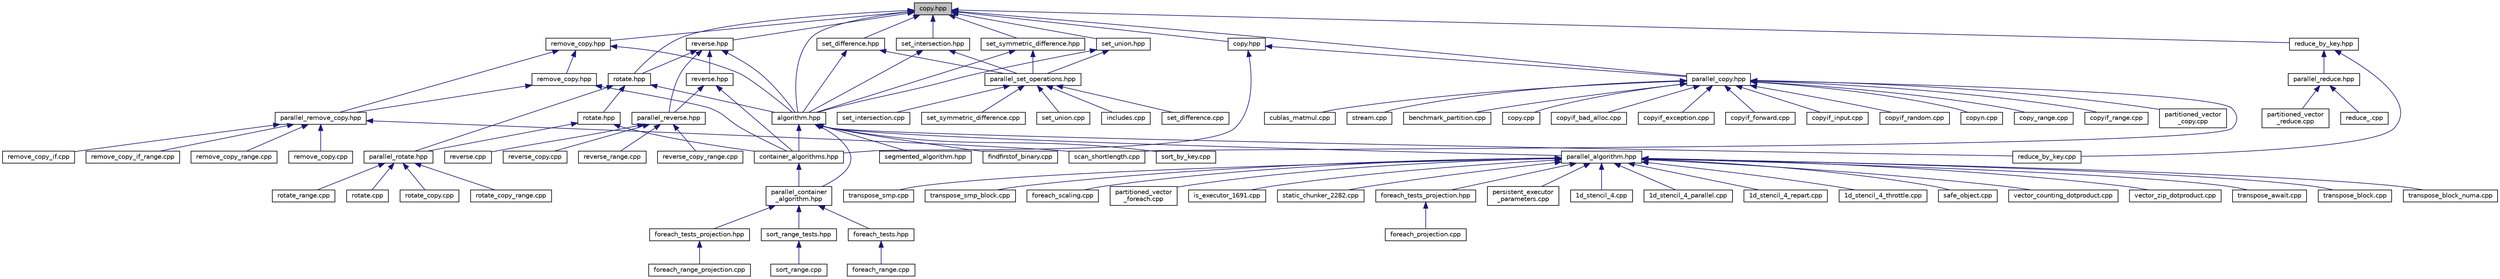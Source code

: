 digraph "copy.hpp"
{
  edge [fontname="Helvetica",fontsize="10",labelfontname="Helvetica",labelfontsize="10"];
  node [fontname="Helvetica",fontsize="10",shape=record];
  Node451 [label="copy.hpp",height=0.2,width=0.4,color="black", fillcolor="grey75", style="filled", fontcolor="black"];
  Node451 -> Node452 [dir="back",color="midnightblue",fontsize="10",style="solid",fontname="Helvetica"];
  Node452 [label="parallel_copy.hpp",height=0.2,width=0.4,color="black", fillcolor="white", style="filled",URL="$d8/d06/parallel__copy_8hpp.html"];
  Node452 -> Node453 [dir="back",color="midnightblue",fontsize="10",style="solid",fontname="Helvetica"];
  Node453 [label="cublas_matmul.cpp",height=0.2,width=0.4,color="black", fillcolor="white", style="filled",URL="$dd/d84/cublas__matmul_8cpp.html"];
  Node452 -> Node454 [dir="back",color="midnightblue",fontsize="10",style="solid",fontname="Helvetica"];
  Node454 [label="stream.cpp",height=0.2,width=0.4,color="black", fillcolor="white", style="filled",URL="$da/d5f/stream_8cpp.html"];
  Node452 -> Node455 [dir="back",color="midnightblue",fontsize="10",style="solid",fontname="Helvetica"];
  Node455 [label="benchmark_partition.cpp",height=0.2,width=0.4,color="black", fillcolor="white", style="filled",URL="$d9/d88/benchmark__partition_8cpp.html"];
  Node452 -> Node456 [dir="back",color="midnightblue",fontsize="10",style="solid",fontname="Helvetica"];
  Node456 [label="scan_shortlength.cpp",height=0.2,width=0.4,color="black", fillcolor="white", style="filled",URL="$de/d75/scan__shortlength_8cpp.html"];
  Node452 -> Node457 [dir="back",color="midnightblue",fontsize="10",style="solid",fontname="Helvetica"];
  Node457 [label="copy.cpp",height=0.2,width=0.4,color="black", fillcolor="white", style="filled",URL="$d9/d54/copy_8cpp.html"];
  Node452 -> Node458 [dir="back",color="midnightblue",fontsize="10",style="solid",fontname="Helvetica"];
  Node458 [label="copyif_bad_alloc.cpp",height=0.2,width=0.4,color="black", fillcolor="white", style="filled",URL="$d0/ddd/copyif__bad__alloc_8cpp.html"];
  Node452 -> Node459 [dir="back",color="midnightblue",fontsize="10",style="solid",fontname="Helvetica"];
  Node459 [label="copyif_exception.cpp",height=0.2,width=0.4,color="black", fillcolor="white", style="filled",URL="$dc/d81/copyif__exception_8cpp.html"];
  Node452 -> Node460 [dir="back",color="midnightblue",fontsize="10",style="solid",fontname="Helvetica"];
  Node460 [label="copyif_forward.cpp",height=0.2,width=0.4,color="black", fillcolor="white", style="filled",URL="$d3/d04/copyif__forward_8cpp.html"];
  Node452 -> Node461 [dir="back",color="midnightblue",fontsize="10",style="solid",fontname="Helvetica"];
  Node461 [label="copyif_input.cpp",height=0.2,width=0.4,color="black", fillcolor="white", style="filled",URL="$d5/d41/copyif__input_8cpp.html"];
  Node452 -> Node462 [dir="back",color="midnightblue",fontsize="10",style="solid",fontname="Helvetica"];
  Node462 [label="copyif_random.cpp",height=0.2,width=0.4,color="black", fillcolor="white", style="filled",URL="$dc/d22/copyif__random_8cpp.html"];
  Node452 -> Node463 [dir="back",color="midnightblue",fontsize="10",style="solid",fontname="Helvetica"];
  Node463 [label="copyn.cpp",height=0.2,width=0.4,color="black", fillcolor="white", style="filled",URL="$d3/d44/copyn_8cpp.html"];
  Node452 -> Node464 [dir="back",color="midnightblue",fontsize="10",style="solid",fontname="Helvetica"];
  Node464 [label="copy_range.cpp",height=0.2,width=0.4,color="black", fillcolor="white", style="filled",URL="$d8/d92/copy__range_8cpp.html"];
  Node452 -> Node465 [dir="back",color="midnightblue",fontsize="10",style="solid",fontname="Helvetica"];
  Node465 [label="copyif_range.cpp",height=0.2,width=0.4,color="black", fillcolor="white", style="filled",URL="$dc/dff/copyif__range_8cpp.html"];
  Node452 -> Node466 [dir="back",color="midnightblue",fontsize="10",style="solid",fontname="Helvetica"];
  Node466 [label="partitioned_vector\l_copy.cpp",height=0.2,width=0.4,color="black", fillcolor="white", style="filled",URL="$d9/d91/partitioned__vector__copy_8cpp.html"];
  Node451 -> Node467 [dir="back",color="midnightblue",fontsize="10",style="solid",fontname="Helvetica"];
  Node467 [label="algorithm.hpp",height=0.2,width=0.4,color="black", fillcolor="white", style="filled",URL="$de/d55/algorithm_8hpp.html"];
  Node467 -> Node468 [dir="back",color="midnightblue",fontsize="10",style="solid",fontname="Helvetica"];
  Node468 [label="parallel_algorithm.hpp",height=0.2,width=0.4,color="black", fillcolor="white", style="filled",URL="$d9/db1/parallel__algorithm_8hpp.html"];
  Node468 -> Node469 [dir="back",color="midnightblue",fontsize="10",style="solid",fontname="Helvetica"];
  Node469 [label="1d_stencil_4.cpp",height=0.2,width=0.4,color="black", fillcolor="white", style="filled",URL="$d1/d7d/1d__stencil__4_8cpp.html"];
  Node468 -> Node470 [dir="back",color="midnightblue",fontsize="10",style="solid",fontname="Helvetica"];
  Node470 [label="1d_stencil_4_parallel.cpp",height=0.2,width=0.4,color="black", fillcolor="white", style="filled",URL="$d6/d05/1d__stencil__4__parallel_8cpp.html"];
  Node468 -> Node471 [dir="back",color="midnightblue",fontsize="10",style="solid",fontname="Helvetica"];
  Node471 [label="1d_stencil_4_repart.cpp",height=0.2,width=0.4,color="black", fillcolor="white", style="filled",URL="$d0/d6b/1d__stencil__4__repart_8cpp.html"];
  Node468 -> Node472 [dir="back",color="midnightblue",fontsize="10",style="solid",fontname="Helvetica"];
  Node472 [label="1d_stencil_4_throttle.cpp",height=0.2,width=0.4,color="black", fillcolor="white", style="filled",URL="$d6/de5/1d__stencil__4__throttle_8cpp.html"];
  Node468 -> Node473 [dir="back",color="midnightblue",fontsize="10",style="solid",fontname="Helvetica"];
  Node473 [label="safe_object.cpp",height=0.2,width=0.4,color="black", fillcolor="white", style="filled",URL="$dd/d52/safe__object_8cpp.html"];
  Node468 -> Node474 [dir="back",color="midnightblue",fontsize="10",style="solid",fontname="Helvetica"];
  Node474 [label="vector_counting_dotproduct.cpp",height=0.2,width=0.4,color="black", fillcolor="white", style="filled",URL="$df/de9/vector__counting__dotproduct_8cpp.html"];
  Node468 -> Node475 [dir="back",color="midnightblue",fontsize="10",style="solid",fontname="Helvetica"];
  Node475 [label="vector_zip_dotproduct.cpp",height=0.2,width=0.4,color="black", fillcolor="white", style="filled",URL="$dc/d18/vector__zip__dotproduct_8cpp.html"];
  Node468 -> Node476 [dir="back",color="midnightblue",fontsize="10",style="solid",fontname="Helvetica"];
  Node476 [label="transpose_await.cpp",height=0.2,width=0.4,color="black", fillcolor="white", style="filled",URL="$de/d68/transpose__await_8cpp.html"];
  Node468 -> Node477 [dir="back",color="midnightblue",fontsize="10",style="solid",fontname="Helvetica"];
  Node477 [label="transpose_block.cpp",height=0.2,width=0.4,color="black", fillcolor="white", style="filled",URL="$d0/de1/transpose__block_8cpp.html"];
  Node468 -> Node478 [dir="back",color="midnightblue",fontsize="10",style="solid",fontname="Helvetica"];
  Node478 [label="transpose_block_numa.cpp",height=0.2,width=0.4,color="black", fillcolor="white", style="filled",URL="$dd/d3b/transpose__block__numa_8cpp.html"];
  Node468 -> Node479 [dir="back",color="midnightblue",fontsize="10",style="solid",fontname="Helvetica"];
  Node479 [label="transpose_smp.cpp",height=0.2,width=0.4,color="black", fillcolor="white", style="filled",URL="$d2/d99/transpose__smp_8cpp.html"];
  Node468 -> Node480 [dir="back",color="midnightblue",fontsize="10",style="solid",fontname="Helvetica"];
  Node480 [label="transpose_smp_block.cpp",height=0.2,width=0.4,color="black", fillcolor="white", style="filled",URL="$da/d4d/transpose__smp__block_8cpp.html"];
  Node468 -> Node481 [dir="back",color="midnightblue",fontsize="10",style="solid",fontname="Helvetica"];
  Node481 [label="foreach_scaling.cpp",height=0.2,width=0.4,color="black", fillcolor="white", style="filled",URL="$d4/d94/foreach__scaling_8cpp.html"];
  Node468 -> Node482 [dir="back",color="midnightblue",fontsize="10",style="solid",fontname="Helvetica"];
  Node482 [label="partitioned_vector\l_foreach.cpp",height=0.2,width=0.4,color="black", fillcolor="white", style="filled",URL="$df/d5f/partitioned__vector__foreach_8cpp.html"];
  Node468 -> Node483 [dir="back",color="midnightblue",fontsize="10",style="solid",fontname="Helvetica"];
  Node483 [label="is_executor_1691.cpp",height=0.2,width=0.4,color="black", fillcolor="white", style="filled",URL="$d2/d1e/is__executor__1691_8cpp.html"];
  Node468 -> Node484 [dir="back",color="midnightblue",fontsize="10",style="solid",fontname="Helvetica"];
  Node484 [label="static_chunker_2282.cpp",height=0.2,width=0.4,color="black", fillcolor="white", style="filled",URL="$d5/d52/static__chunker__2282_8cpp.html"];
  Node468 -> Node485 [dir="back",color="midnightblue",fontsize="10",style="solid",fontname="Helvetica"];
  Node485 [label="foreach_tests_projection.hpp",height=0.2,width=0.4,color="black", fillcolor="white", style="filled",URL="$dd/d98/algorithms_2foreach__tests__projection_8hpp.html"];
  Node485 -> Node486 [dir="back",color="midnightblue",fontsize="10",style="solid",fontname="Helvetica"];
  Node486 [label="foreach_projection.cpp",height=0.2,width=0.4,color="black", fillcolor="white", style="filled",URL="$d3/d3e/foreach__projection_8cpp.html"];
  Node468 -> Node487 [dir="back",color="midnightblue",fontsize="10",style="solid",fontname="Helvetica"];
  Node487 [label="persistent_executor\l_parameters.cpp",height=0.2,width=0.4,color="black", fillcolor="white", style="filled",URL="$db/d9b/persistent__executor__parameters_8cpp.html"];
  Node467 -> Node488 [dir="back",color="midnightblue",fontsize="10",style="solid",fontname="Helvetica"];
  Node488 [label="parallel_container\l_algorithm.hpp",height=0.2,width=0.4,color="black", fillcolor="white", style="filled",URL="$d4/d28/parallel__container__algorithm_8hpp.html"];
  Node488 -> Node489 [dir="back",color="midnightblue",fontsize="10",style="solid",fontname="Helvetica"];
  Node489 [label="foreach_tests.hpp",height=0.2,width=0.4,color="black", fillcolor="white", style="filled",URL="$d1/da3/container__algorithms_2foreach__tests_8hpp.html"];
  Node489 -> Node490 [dir="back",color="midnightblue",fontsize="10",style="solid",fontname="Helvetica"];
  Node490 [label="foreach_range.cpp",height=0.2,width=0.4,color="black", fillcolor="white", style="filled",URL="$d1/d8e/foreach__range_8cpp.html"];
  Node488 -> Node491 [dir="back",color="midnightblue",fontsize="10",style="solid",fontname="Helvetica"];
  Node491 [label="foreach_tests_projection.hpp",height=0.2,width=0.4,color="black", fillcolor="white", style="filled",URL="$d4/d89/container__algorithms_2foreach__tests__projection_8hpp.html"];
  Node491 -> Node492 [dir="back",color="midnightblue",fontsize="10",style="solid",fontname="Helvetica"];
  Node492 [label="foreach_range_projection.cpp",height=0.2,width=0.4,color="black", fillcolor="white", style="filled",URL="$d6/d56/foreach__range__projection_8cpp.html"];
  Node488 -> Node493 [dir="back",color="midnightblue",fontsize="10",style="solid",fontname="Helvetica"];
  Node493 [label="sort_range_tests.hpp",height=0.2,width=0.4,color="black", fillcolor="white", style="filled",URL="$df/d52/sort__range__tests_8hpp.html"];
  Node493 -> Node494 [dir="back",color="midnightblue",fontsize="10",style="solid",fontname="Helvetica"];
  Node494 [label="sort_range.cpp",height=0.2,width=0.4,color="black", fillcolor="white", style="filled",URL="$dd/d6a/sort__range_8cpp.html"];
  Node467 -> Node495 [dir="back",color="midnightblue",fontsize="10",style="solid",fontname="Helvetica"];
  Node495 [label="container_algorithms.hpp",height=0.2,width=0.4,color="black", fillcolor="white", style="filled",URL="$de/da1/container__algorithms_8hpp.html"];
  Node495 -> Node488 [dir="back",color="midnightblue",fontsize="10",style="solid",fontname="Helvetica"];
  Node467 -> Node496 [dir="back",color="midnightblue",fontsize="10",style="solid",fontname="Helvetica"];
  Node496 [label="segmented_algorithm.hpp",height=0.2,width=0.4,color="black", fillcolor="white", style="filled",URL="$d2/d57/segmented__algorithm_8hpp.html"];
  Node467 -> Node497 [dir="back",color="midnightblue",fontsize="10",style="solid",fontname="Helvetica"];
  Node497 [label="findfirstof_binary.cpp",height=0.2,width=0.4,color="black", fillcolor="white", style="filled",URL="$db/da2/findfirstof__binary_8cpp.html"];
  Node467 -> Node498 [dir="back",color="midnightblue",fontsize="10",style="solid",fontname="Helvetica"];
  Node498 [label="reduce_by_key.cpp",height=0.2,width=0.4,color="black", fillcolor="white", style="filled",URL="$dd/dde/reduce__by__key_8cpp.html"];
  Node467 -> Node499 [dir="back",color="midnightblue",fontsize="10",style="solid",fontname="Helvetica"];
  Node499 [label="sort_by_key.cpp",height=0.2,width=0.4,color="black", fillcolor="white", style="filled",URL="$df/daa/sort__by__key_8cpp.html"];
  Node451 -> Node500 [dir="back",color="midnightblue",fontsize="10",style="solid",fontname="Helvetica"];
  Node500 [label="reduce_by_key.hpp",height=0.2,width=0.4,color="black", fillcolor="white", style="filled",URL="$d9/d4a/reduce__by__key_8hpp.html"];
  Node500 -> Node501 [dir="back",color="midnightblue",fontsize="10",style="solid",fontname="Helvetica"];
  Node501 [label="parallel_reduce.hpp",height=0.2,width=0.4,color="black", fillcolor="white", style="filled",URL="$d4/d04/parallel__reduce_8hpp.html"];
  Node501 -> Node502 [dir="back",color="midnightblue",fontsize="10",style="solid",fontname="Helvetica"];
  Node502 [label="reduce_.cpp",height=0.2,width=0.4,color="black", fillcolor="white", style="filled",URL="$d5/d03/reduce___8cpp.html"];
  Node501 -> Node503 [dir="back",color="midnightblue",fontsize="10",style="solid",fontname="Helvetica"];
  Node503 [label="partitioned_vector\l_reduce.cpp",height=0.2,width=0.4,color="black", fillcolor="white", style="filled",URL="$d0/d35/partitioned__vector__reduce_8cpp.html"];
  Node500 -> Node498 [dir="back",color="midnightblue",fontsize="10",style="solid",fontname="Helvetica"];
  Node451 -> Node504 [dir="back",color="midnightblue",fontsize="10",style="solid",fontname="Helvetica"];
  Node504 [label="remove_copy.hpp",height=0.2,width=0.4,color="black", fillcolor="white", style="filled",URL="$d6/db8/algorithms_2remove__copy_8hpp.html"];
  Node504 -> Node505 [dir="back",color="midnightblue",fontsize="10",style="solid",fontname="Helvetica"];
  Node505 [label="parallel_remove_copy.hpp",height=0.2,width=0.4,color="black", fillcolor="white", style="filled",URL="$d3/d53/parallel__remove__copy_8hpp.html"];
  Node505 -> Node456 [dir="back",color="midnightblue",fontsize="10",style="solid",fontname="Helvetica"];
  Node505 -> Node506 [dir="back",color="midnightblue",fontsize="10",style="solid",fontname="Helvetica"];
  Node506 [label="remove_copy.cpp",height=0.2,width=0.4,color="black", fillcolor="white", style="filled",URL="$de/db8/remove__copy_8cpp.html"];
  Node505 -> Node507 [dir="back",color="midnightblue",fontsize="10",style="solid",fontname="Helvetica"];
  Node507 [label="remove_copy_if.cpp",height=0.2,width=0.4,color="black", fillcolor="white", style="filled",URL="$d1/d0f/remove__copy__if_8cpp.html"];
  Node505 -> Node508 [dir="back",color="midnightblue",fontsize="10",style="solid",fontname="Helvetica"];
  Node508 [label="remove_copy_if_range.cpp",height=0.2,width=0.4,color="black", fillcolor="white", style="filled",URL="$df/d42/remove__copy__if__range_8cpp.html"];
  Node505 -> Node509 [dir="back",color="midnightblue",fontsize="10",style="solid",fontname="Helvetica"];
  Node509 [label="remove_copy_range.cpp",height=0.2,width=0.4,color="black", fillcolor="white", style="filled",URL="$dd/d90/remove__copy__range_8cpp.html"];
  Node504 -> Node467 [dir="back",color="midnightblue",fontsize="10",style="solid",fontname="Helvetica"];
  Node504 -> Node510 [dir="back",color="midnightblue",fontsize="10",style="solid",fontname="Helvetica"];
  Node510 [label="remove_copy.hpp",height=0.2,width=0.4,color="black", fillcolor="white", style="filled",URL="$d5/d0b/container__algorithms_2remove__copy_8hpp.html"];
  Node510 -> Node505 [dir="back",color="midnightblue",fontsize="10",style="solid",fontname="Helvetica"];
  Node510 -> Node495 [dir="back",color="midnightblue",fontsize="10",style="solid",fontname="Helvetica"];
  Node451 -> Node511 [dir="back",color="midnightblue",fontsize="10",style="solid",fontname="Helvetica"];
  Node511 [label="reverse.hpp",height=0.2,width=0.4,color="black", fillcolor="white", style="filled",URL="$d2/df8/algorithms_2reverse_8hpp.html"];
  Node511 -> Node512 [dir="back",color="midnightblue",fontsize="10",style="solid",fontname="Helvetica"];
  Node512 [label="parallel_reverse.hpp",height=0.2,width=0.4,color="black", fillcolor="white", style="filled",URL="$d0/d25/parallel__reverse_8hpp.html"];
  Node512 -> Node513 [dir="back",color="midnightblue",fontsize="10",style="solid",fontname="Helvetica"];
  Node513 [label="reverse.cpp",height=0.2,width=0.4,color="black", fillcolor="white", style="filled",URL="$d8/dc4/reverse_8cpp.html"];
  Node512 -> Node514 [dir="back",color="midnightblue",fontsize="10",style="solid",fontname="Helvetica"];
  Node514 [label="reverse_copy.cpp",height=0.2,width=0.4,color="black", fillcolor="white", style="filled",URL="$dd/d14/reverse__copy_8cpp.html"];
  Node512 -> Node515 [dir="back",color="midnightblue",fontsize="10",style="solid",fontname="Helvetica"];
  Node515 [label="reverse_copy_range.cpp",height=0.2,width=0.4,color="black", fillcolor="white", style="filled",URL="$dc/d43/reverse__copy__range_8cpp.html"];
  Node512 -> Node516 [dir="back",color="midnightblue",fontsize="10",style="solid",fontname="Helvetica"];
  Node516 [label="reverse_range.cpp",height=0.2,width=0.4,color="black", fillcolor="white", style="filled",URL="$df/de9/reverse__range_8cpp.html"];
  Node511 -> Node467 [dir="back",color="midnightblue",fontsize="10",style="solid",fontname="Helvetica"];
  Node511 -> Node517 [dir="back",color="midnightblue",fontsize="10",style="solid",fontname="Helvetica"];
  Node517 [label="rotate.hpp",height=0.2,width=0.4,color="black", fillcolor="white", style="filled",URL="$da/df0/algorithms_2rotate_8hpp.html"];
  Node517 -> Node518 [dir="back",color="midnightblue",fontsize="10",style="solid",fontname="Helvetica"];
  Node518 [label="parallel_rotate.hpp",height=0.2,width=0.4,color="black", fillcolor="white", style="filled",URL="$db/dcd/parallel__rotate_8hpp.html"];
  Node518 -> Node519 [dir="back",color="midnightblue",fontsize="10",style="solid",fontname="Helvetica"];
  Node519 [label="rotate.cpp",height=0.2,width=0.4,color="black", fillcolor="white", style="filled",URL="$d7/d5d/rotate_8cpp.html"];
  Node518 -> Node520 [dir="back",color="midnightblue",fontsize="10",style="solid",fontname="Helvetica"];
  Node520 [label="rotate_copy.cpp",height=0.2,width=0.4,color="black", fillcolor="white", style="filled",URL="$da/d77/rotate__copy_8cpp.html"];
  Node518 -> Node521 [dir="back",color="midnightblue",fontsize="10",style="solid",fontname="Helvetica"];
  Node521 [label="rotate_copy_range.cpp",height=0.2,width=0.4,color="black", fillcolor="white", style="filled",URL="$df/d8b/rotate__copy__range_8cpp.html"];
  Node518 -> Node522 [dir="back",color="midnightblue",fontsize="10",style="solid",fontname="Helvetica"];
  Node522 [label="rotate_range.cpp",height=0.2,width=0.4,color="black", fillcolor="white", style="filled",URL="$d5/d40/rotate__range_8cpp.html"];
  Node517 -> Node467 [dir="back",color="midnightblue",fontsize="10",style="solid",fontname="Helvetica"];
  Node517 -> Node523 [dir="back",color="midnightblue",fontsize="10",style="solid",fontname="Helvetica"];
  Node523 [label="rotate.hpp",height=0.2,width=0.4,color="black", fillcolor="white", style="filled",URL="$da/d1b/container__algorithms_2rotate_8hpp.html"];
  Node523 -> Node518 [dir="back",color="midnightblue",fontsize="10",style="solid",fontname="Helvetica"];
  Node523 -> Node495 [dir="back",color="midnightblue",fontsize="10",style="solid",fontname="Helvetica"];
  Node511 -> Node524 [dir="back",color="midnightblue",fontsize="10",style="solid",fontname="Helvetica"];
  Node524 [label="reverse.hpp",height=0.2,width=0.4,color="black", fillcolor="white", style="filled",URL="$db/dd1/container__algorithms_2reverse_8hpp.html"];
  Node524 -> Node512 [dir="back",color="midnightblue",fontsize="10",style="solid",fontname="Helvetica"];
  Node524 -> Node495 [dir="back",color="midnightblue",fontsize="10",style="solid",fontname="Helvetica"];
  Node451 -> Node517 [dir="back",color="midnightblue",fontsize="10",style="solid",fontname="Helvetica"];
  Node451 -> Node525 [dir="back",color="midnightblue",fontsize="10",style="solid",fontname="Helvetica"];
  Node525 [label="set_difference.hpp",height=0.2,width=0.4,color="black", fillcolor="white", style="filled",URL="$d9/d20/set__difference_8hpp.html"];
  Node525 -> Node526 [dir="back",color="midnightblue",fontsize="10",style="solid",fontname="Helvetica"];
  Node526 [label="parallel_set_operations.hpp",height=0.2,width=0.4,color="black", fillcolor="white", style="filled",URL="$d6/d3c/parallel__set__operations_8hpp.html"];
  Node526 -> Node527 [dir="back",color="midnightblue",fontsize="10",style="solid",fontname="Helvetica"];
  Node527 [label="includes.cpp",height=0.2,width=0.4,color="black", fillcolor="white", style="filled",URL="$dc/d10/includes_8cpp.html"];
  Node526 -> Node528 [dir="back",color="midnightblue",fontsize="10",style="solid",fontname="Helvetica"];
  Node528 [label="set_difference.cpp",height=0.2,width=0.4,color="black", fillcolor="white", style="filled",URL="$d5/d98/set__difference_8cpp.html"];
  Node526 -> Node529 [dir="back",color="midnightblue",fontsize="10",style="solid",fontname="Helvetica"];
  Node529 [label="set_intersection.cpp",height=0.2,width=0.4,color="black", fillcolor="white", style="filled",URL="$dd/d83/set__intersection_8cpp.html"];
  Node526 -> Node530 [dir="back",color="midnightblue",fontsize="10",style="solid",fontname="Helvetica"];
  Node530 [label="set_symmetric_difference.cpp",height=0.2,width=0.4,color="black", fillcolor="white", style="filled",URL="$d4/d0c/set__symmetric__difference_8cpp.html"];
  Node526 -> Node531 [dir="back",color="midnightblue",fontsize="10",style="solid",fontname="Helvetica"];
  Node531 [label="set_union.cpp",height=0.2,width=0.4,color="black", fillcolor="white", style="filled",URL="$d7/d76/set__union_8cpp.html"];
  Node525 -> Node467 [dir="back",color="midnightblue",fontsize="10",style="solid",fontname="Helvetica"];
  Node451 -> Node532 [dir="back",color="midnightblue",fontsize="10",style="solid",fontname="Helvetica"];
  Node532 [label="set_intersection.hpp",height=0.2,width=0.4,color="black", fillcolor="white", style="filled",URL="$d1/dd5/set__intersection_8hpp.html"];
  Node532 -> Node526 [dir="back",color="midnightblue",fontsize="10",style="solid",fontname="Helvetica"];
  Node532 -> Node467 [dir="back",color="midnightblue",fontsize="10",style="solid",fontname="Helvetica"];
  Node451 -> Node533 [dir="back",color="midnightblue",fontsize="10",style="solid",fontname="Helvetica"];
  Node533 [label="set_symmetric_difference.hpp",height=0.2,width=0.4,color="black", fillcolor="white", style="filled",URL="$de/da4/set__symmetric__difference_8hpp.html"];
  Node533 -> Node526 [dir="back",color="midnightblue",fontsize="10",style="solid",fontname="Helvetica"];
  Node533 -> Node467 [dir="back",color="midnightblue",fontsize="10",style="solid",fontname="Helvetica"];
  Node451 -> Node534 [dir="back",color="midnightblue",fontsize="10",style="solid",fontname="Helvetica"];
  Node534 [label="set_union.hpp",height=0.2,width=0.4,color="black", fillcolor="white", style="filled",URL="$d9/d1a/set__union_8hpp.html"];
  Node534 -> Node526 [dir="back",color="midnightblue",fontsize="10",style="solid",fontname="Helvetica"];
  Node534 -> Node467 [dir="back",color="midnightblue",fontsize="10",style="solid",fontname="Helvetica"];
  Node451 -> Node535 [dir="back",color="midnightblue",fontsize="10",style="solid",fontname="Helvetica"];
  Node535 [label="copy.hpp",height=0.2,width=0.4,color="black", fillcolor="white", style="filled",URL="$dc/de5/container__algorithms_2copy_8hpp.html"];
  Node535 -> Node452 [dir="back",color="midnightblue",fontsize="10",style="solid",fontname="Helvetica"];
  Node535 -> Node495 [dir="back",color="midnightblue",fontsize="10",style="solid",fontname="Helvetica"];
}

